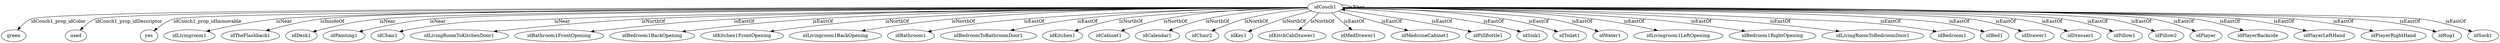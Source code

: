 digraph  {
idCouch1 [node_type=entity_node];
green [node_type=property_node];
used [node_type=property_node];
yes [node_type=property_node];
idLivingroom1 [node_type=entity_node];
idTheFlashback1 [node_type=entity_node];
idDesk1 [node_type=entity_node];
idPainting1 [node_type=entity_node];
idChair1 [node_type=entity_node];
idLivingRoomToKitchenDoor1 [node_type=entity_node];
idBathroom1FrontOpening [node_type=entity_node];
idBedroom1BackOpening [node_type=entity_node];
idKitchen1FrontOpening [node_type=entity_node];
idLivingroom1BackOpening [node_type=entity_node];
idBathroom1 [node_type=entity_node];
idBedroomToBathroomDoor1 [node_type=entity_node];
idKitchen1 [node_type=entity_node];
idCabinet1 [node_type=entity_node];
idCalendar1 [node_type=entity_node];
idChair2 [node_type=entity_node];
idKey1 [node_type=entity_node];
idKitchCabDrawer1 [node_type=entity_node];
idMedDrawer1 [node_type=entity_node];
idMedicineCabinet1 [node_type=entity_node];
idPillBottle1 [node_type=entity_node];
idSink1 [node_type=entity_node];
idToilet1 [node_type=entity_node];
idWater1 [node_type=entity_node];
idLivingroom1LeftOpening [node_type=entity_node];
idBedroom1RightOpening [node_type=entity_node];
idLivingRoomToBedroomDoor1 [node_type=entity_node];
idBedroom1 [node_type=entity_node];
idBed1 [node_type=entity_node];
idDrawer1 [node_type=entity_node];
idDresser1 [node_type=entity_node];
idPillow1 [node_type=entity_node];
idPillow2 [node_type=entity_node];
idPlayer [node_type=entity_node];
idPlayerBackside [node_type=entity_node];
idPlayerLeftHand [node_type=entity_node];
idPlayerRightHand [node_type=entity_node];
idRug1 [node_type=entity_node];
idSock1 [node_type=entity_node];
idCouch1 -> green  [edge_type=property, label=idCouch1_prop_idColor];
idCouch1 -> used  [edge_type=property, label=idCouch1_prop_idDescriptor];
idCouch1 -> yes  [edge_type=property, label=idCouch1_prop_idImmovable];
idCouch1 -> idLivingroom1  [edge_type=relationship, label=isNear];
idCouch1 -> idTheFlashback1  [edge_type=relationship, label=isInsideOf];
idCouch1 -> idDesk1  [edge_type=relationship, label=isNear];
idCouch1 -> idCouch1  [edge_type=relationship, label=isNear];
idCouch1 -> idPainting1  [edge_type=relationship, label=isNear];
idCouch1 -> idChair1  [edge_type=relationship, label=isNear];
idCouch1 -> idLivingRoomToKitchenDoor1  [edge_type=relationship, label=isNorthOf];
idCouch1 -> idBathroom1FrontOpening  [edge_type=relationship, label=isEastOf];
idCouch1 -> idBedroom1BackOpening  [edge_type=relationship, label=isEastOf];
idCouch1 -> idKitchen1FrontOpening  [edge_type=relationship, label=isNorthOf];
idCouch1 -> idLivingroom1BackOpening  [edge_type=relationship, label=isNorthOf];
idCouch1 -> idBathroom1  [edge_type=relationship, label=isEastOf];
idCouch1 -> idBedroomToBathroomDoor1  [edge_type=relationship, label=isEastOf];
idCouch1 -> idKitchen1  [edge_type=relationship, label=isNorthOf];
idCouch1 -> idCabinet1  [edge_type=relationship, label=isNorthOf];
idCouch1 -> idCalendar1  [edge_type=relationship, label=isNorthOf];
idCouch1 -> idChair2  [edge_type=relationship, label=isNorthOf];
idCouch1 -> idKey1  [edge_type=relationship, label=isNorthOf];
idCouch1 -> idKitchCabDrawer1  [edge_type=relationship, label=isNorthOf];
idCouch1 -> idMedDrawer1  [edge_type=relationship, label=isEastOf];
idCouch1 -> idMedicineCabinet1  [edge_type=relationship, label=isEastOf];
idCouch1 -> idPillBottle1  [edge_type=relationship, label=isEastOf];
idCouch1 -> idSink1  [edge_type=relationship, label=isEastOf];
idCouch1 -> idToilet1  [edge_type=relationship, label=isEastOf];
idCouch1 -> idWater1  [edge_type=relationship, label=isEastOf];
idCouch1 -> idLivingroom1LeftOpening  [edge_type=relationship, label=isEastOf];
idCouch1 -> idBedroom1RightOpening  [edge_type=relationship, label=isEastOf];
idCouch1 -> idLivingRoomToBedroomDoor1  [edge_type=relationship, label=isEastOf];
idCouch1 -> idBedroom1  [edge_type=relationship, label=isEastOf];
idCouch1 -> idBed1  [edge_type=relationship, label=isEastOf];
idCouch1 -> idDrawer1  [edge_type=relationship, label=isEastOf];
idCouch1 -> idDresser1  [edge_type=relationship, label=isEastOf];
idCouch1 -> idPillow1  [edge_type=relationship, label=isEastOf];
idCouch1 -> idPillow2  [edge_type=relationship, label=isEastOf];
idCouch1 -> idPlayer  [edge_type=relationship, label=isEastOf];
idCouch1 -> idPlayerBackside  [edge_type=relationship, label=isEastOf];
idCouch1 -> idPlayerLeftHand  [edge_type=relationship, label=isEastOf];
idCouch1 -> idPlayerRightHand  [edge_type=relationship, label=isEastOf];
idCouch1 -> idRug1  [edge_type=relationship, label=isEastOf];
idCouch1 -> idSock1  [edge_type=relationship, label=isEastOf];
}
